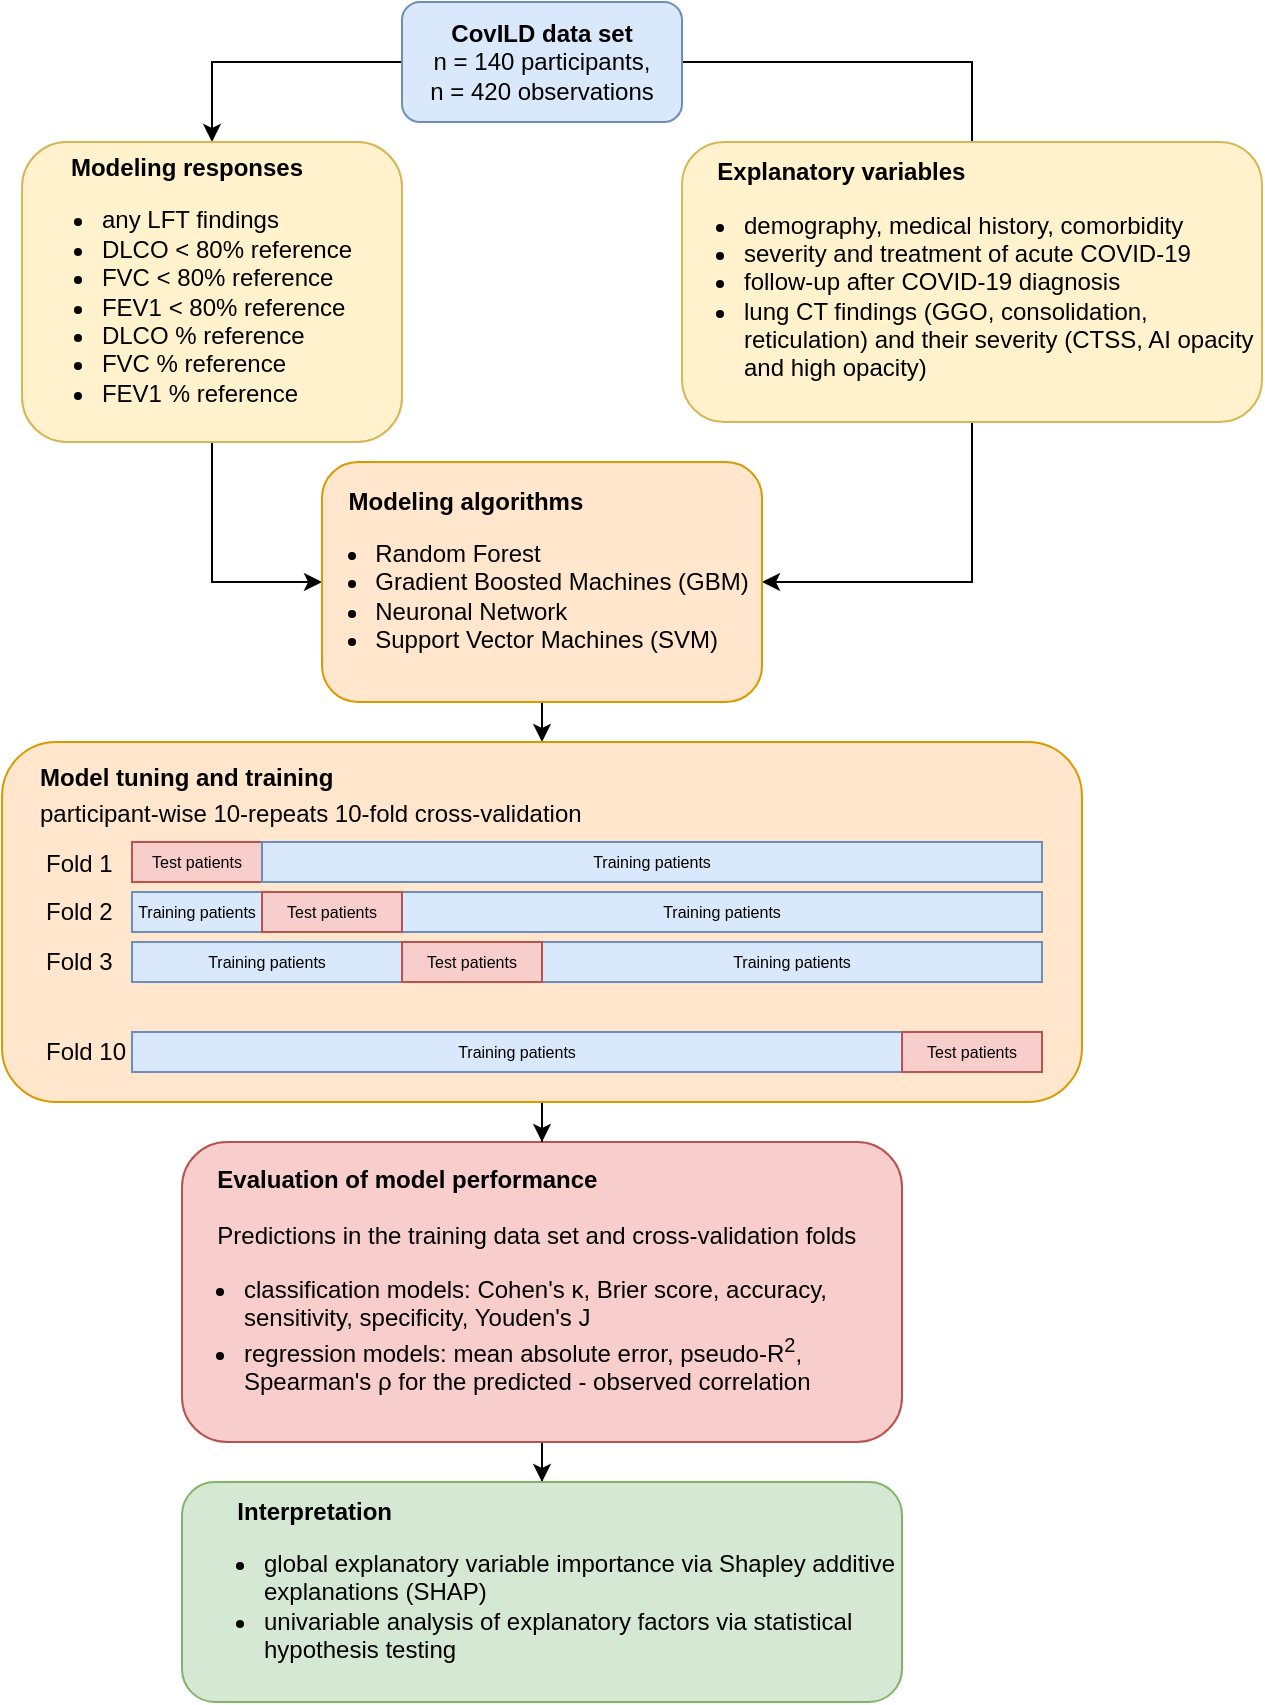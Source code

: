 <mxfile version="21.7.5" type="device">
  <diagram name="Page-1" id="tja42HOSOiQajD3rXUwZ">
    <mxGraphModel dx="1182" dy="690" grid="1" gridSize="10" guides="1" tooltips="1" connect="1" arrows="1" fold="1" page="1" pageScale="1" pageWidth="690" pageHeight="980" math="0" shadow="0">
      <root>
        <mxCell id="0" />
        <mxCell id="1" parent="0" />
        <mxCell id="dYnLl5Npb4Rf6cg5zZ06-7" style="edgeStyle=orthogonalEdgeStyle;rounded=0;orthogonalLoop=1;jettySize=auto;html=1;entryX=0.5;entryY=0;entryDx=0;entryDy=0;" edge="1" parent="1" source="dYnLl5Npb4Rf6cg5zZ06-1" target="dYnLl5Npb4Rf6cg5zZ06-2">
          <mxGeometry relative="1" as="geometry">
            <Array as="points">
              <mxPoint x="155" y="50" />
            </Array>
          </mxGeometry>
        </mxCell>
        <mxCell id="dYnLl5Npb4Rf6cg5zZ06-8" style="edgeStyle=orthogonalEdgeStyle;rounded=0;orthogonalLoop=1;jettySize=auto;html=1;entryX=0.5;entryY=0;entryDx=0;entryDy=0;" edge="1" parent="1">
          <mxGeometry relative="1" as="geometry">
            <mxPoint x="390" y="50" as="sourcePoint" />
            <mxPoint x="535.0" y="110" as="targetPoint" />
            <Array as="points">
              <mxPoint x="535" y="50" />
            </Array>
          </mxGeometry>
        </mxCell>
        <mxCell id="dYnLl5Npb4Rf6cg5zZ06-1" value="&lt;b&gt;CovILD data set&lt;br&gt;&lt;/b&gt;n = 140 participants,&lt;br&gt;n = 420 observations" style="rounded=1;whiteSpace=wrap;html=1;fillColor=#dae8fc;strokeColor=#6c8ebf;" vertex="1" parent="1">
          <mxGeometry x="250" y="20" width="140" height="60" as="geometry" />
        </mxCell>
        <mxCell id="dYnLl5Npb4Rf6cg5zZ06-10" style="edgeStyle=orthogonalEdgeStyle;rounded=0;orthogonalLoop=1;jettySize=auto;html=1;entryX=0;entryY=0.5;entryDx=0;entryDy=0;" edge="1" parent="1" source="dYnLl5Npb4Rf6cg5zZ06-2" target="dYnLl5Npb4Rf6cg5zZ06-9">
          <mxGeometry relative="1" as="geometry" />
        </mxCell>
        <mxCell id="dYnLl5Npb4Rf6cg5zZ06-2" value="&lt;b&gt;Modeling responses&lt;/b&gt;&lt;br&gt;&lt;ul&gt;&lt;li style=&quot;text-align: left;&quot;&gt;any LFT findings&lt;/li&gt;&lt;li style=&quot;text-align: left;&quot;&gt;DLCO &amp;lt; 80% reference&lt;/li&gt;&lt;li style=&quot;text-align: left;&quot;&gt;FVC &amp;lt; 80% reference&lt;/li&gt;&lt;li style=&quot;text-align: left;&quot;&gt;FEV1 &amp;lt; 80% reference&lt;/li&gt;&lt;li style=&quot;text-align: left;&quot;&gt;DLCO % reference&lt;/li&gt;&lt;li style=&quot;text-align: left;&quot;&gt;FVC % reference&lt;/li&gt;&lt;li style=&quot;text-align: left;&quot;&gt;FEV1 % reference&lt;/li&gt;&lt;/ul&gt;" style="rounded=1;whiteSpace=wrap;html=1;spacingLeft=-25;fillColor=#fff2cc;strokeColor=#d6b656;" vertex="1" parent="1">
          <mxGeometry x="60" y="90" width="190" height="150" as="geometry" />
        </mxCell>
        <mxCell id="dYnLl5Npb4Rf6cg5zZ06-11" style="edgeStyle=orthogonalEdgeStyle;rounded=0;orthogonalLoop=1;jettySize=auto;html=1;entryX=1;entryY=0.5;entryDx=0;entryDy=0;" edge="1" parent="1" source="dYnLl5Npb4Rf6cg5zZ06-6" target="dYnLl5Npb4Rf6cg5zZ06-9">
          <mxGeometry relative="1" as="geometry" />
        </mxCell>
        <mxCell id="dYnLl5Npb4Rf6cg5zZ06-6" value="&lt;div style=&quot;text-align: left;&quot;&gt;&lt;b style=&quot;background-color: initial;&quot;&gt;&lt;span style=&quot;white-space: pre;&quot;&gt;&#x9;&lt;/span&gt;Explanatory variables&lt;/b&gt;&lt;/div&gt;&lt;ul&gt;&lt;li style=&quot;text-align: left;&quot;&gt;demography, medical history, comorbidity&lt;/li&gt;&lt;li style=&quot;text-align: left;&quot;&gt;severity and treatment of acute COVID-19&lt;/li&gt;&lt;li style=&quot;text-align: left;&quot;&gt;follow-up after COVID-19 diagnosis&lt;/li&gt;&lt;li style=&quot;text-align: left;&quot;&gt;lung CT findings (GGO, consolidation, reticulation) and their severity (CTSS, AI opacity and high opacity)&lt;/li&gt;&lt;/ul&gt;" style="rounded=1;whiteSpace=wrap;html=1;spacingLeft=-10;fillColor=#fff2cc;strokeColor=#d6b656;" vertex="1" parent="1">
          <mxGeometry x="390" y="90" width="290" height="140" as="geometry" />
        </mxCell>
        <mxCell id="dYnLl5Npb4Rf6cg5zZ06-41" style="edgeStyle=orthogonalEdgeStyle;rounded=0;orthogonalLoop=1;jettySize=auto;html=1;exitX=0.5;exitY=1;exitDx=0;exitDy=0;entryX=0.5;entryY=0;entryDx=0;entryDy=0;" edge="1" parent="1" source="dYnLl5Npb4Rf6cg5zZ06-9" target="dYnLl5Npb4Rf6cg5zZ06-39">
          <mxGeometry relative="1" as="geometry" />
        </mxCell>
        <mxCell id="dYnLl5Npb4Rf6cg5zZ06-9" value="&lt;div style=&quot;text-align: left;&quot;&gt;&lt;b style=&quot;background-color: initial;&quot;&gt;&lt;span style=&quot;white-space: pre;&quot;&gt;&#x9;&lt;/span&gt;Modeling algorithms&lt;/b&gt;&lt;/div&gt;&lt;ul&gt;&lt;li style=&quot;text-align: left;&quot;&gt;Random Forest&lt;/li&gt;&lt;li style=&quot;text-align: left;&quot;&gt;Gradient Boosted Machines (GBM)&lt;/li&gt;&lt;li style=&quot;text-align: left;&quot;&gt;Neuronal Network&lt;/li&gt;&lt;li style=&quot;text-align: left;&quot;&gt;Support Vector Machines (SVM)&lt;/li&gt;&lt;/ul&gt;" style="rounded=1;whiteSpace=wrap;html=1;spacingLeft=-20;fillColor=#ffe6cc;strokeColor=#d79b00;" vertex="1" parent="1">
          <mxGeometry x="210" y="250" width="220" height="120" as="geometry" />
        </mxCell>
        <mxCell id="dYnLl5Npb4Rf6cg5zZ06-45" style="edgeStyle=orthogonalEdgeStyle;rounded=0;orthogonalLoop=1;jettySize=auto;html=1;exitX=0.5;exitY=1;exitDx=0;exitDy=0;" edge="1" parent="1" source="dYnLl5Npb4Rf6cg5zZ06-42" target="dYnLl5Npb4Rf6cg5zZ06-44">
          <mxGeometry relative="1" as="geometry" />
        </mxCell>
        <mxCell id="dYnLl5Npb4Rf6cg5zZ06-42" value="&lt;div style=&quot;text-align: left;&quot;&gt;&lt;b style=&quot;background-color: initial;&quot;&gt;&lt;span style=&quot;white-space: pre;&quot;&gt;&#x9;&lt;/span&gt;Evaluation of model performance&lt;/b&gt;&lt;/div&gt;&lt;div style=&quot;text-align: left;&quot;&gt;&lt;b style=&quot;background-color: initial;&quot;&gt;&lt;br&gt;&lt;/b&gt;&lt;/div&gt;&lt;div style=&quot;text-align: left;&quot;&gt;&lt;span style=&quot;background-color: initial;&quot;&gt;&lt;span style=&quot;white-space: pre;&quot;&gt;&#x9;&lt;/span&gt;Predictions in the training data set and cross-validation folds&lt;/span&gt;&lt;/div&gt;&lt;ul&gt;&lt;li style=&quot;text-align: left;&quot;&gt;classification models: Cohen&#39;s&amp;nbsp;κ, Brier score, accuracy, sensitivity, specificity, Youden&#39;s J&lt;/li&gt;&lt;li style=&quot;text-align: left;&quot;&gt;regression models: mean absolute error, pseudo-R&lt;sup&gt;2&lt;/sup&gt;, Spearman&#39;s&amp;nbsp;ρ for the predicted - observed correlation&lt;/li&gt;&lt;/ul&gt;" style="rounded=1;whiteSpace=wrap;html=1;spacingLeft=-10;fillColor=#f8cecc;strokeColor=#b85450;" vertex="1" parent="1">
          <mxGeometry x="140" y="590" width="360" height="150" as="geometry" />
        </mxCell>
        <mxCell id="dYnLl5Npb4Rf6cg5zZ06-43" style="edgeStyle=orthogonalEdgeStyle;rounded=0;orthogonalLoop=1;jettySize=auto;html=1;exitX=0.5;exitY=1;exitDx=0;exitDy=0;" edge="1" parent="1" source="dYnLl5Npb4Rf6cg5zZ06-39" target="dYnLl5Npb4Rf6cg5zZ06-42">
          <mxGeometry relative="1" as="geometry" />
        </mxCell>
        <mxCell id="dYnLl5Npb4Rf6cg5zZ06-44" value="&lt;div style=&quot;text-align: left;&quot;&gt;&lt;b style=&quot;background-color: initial;&quot;&gt;&lt;span style=&quot;white-space: pre;&quot;&gt;&#x9;&lt;/span&gt;Interpretation&lt;/b&gt;&lt;/div&gt;&lt;ul&gt;&lt;li style=&quot;text-align: left;&quot;&gt;global explanatory variable importance via Shapley additive explanations (SHAP)&lt;/li&gt;&lt;li style=&quot;text-align: left;&quot;&gt;univariable analysis of explanatory factors via statistical hypothesis testing&lt;/li&gt;&lt;/ul&gt;" style="rounded=1;whiteSpace=wrap;html=1;fillColor=#d5e8d4;strokeColor=#82b366;" vertex="1" parent="1">
          <mxGeometry x="140" y="760" width="360" height="110" as="geometry" />
        </mxCell>
        <mxCell id="dYnLl5Npb4Rf6cg5zZ06-39" value="&lt;p style=&quot;line-height: 150%;&quot;&gt;&lt;b style=&quot;&quot;&gt;Model tuning and training&lt;/b&gt;&lt;br&gt;participant-wise 10-repeats 10-fold cross-validation&lt;/p&gt;" style="rounded=1;whiteSpace=wrap;html=1;align=left;spacingLeft=19;verticalAlign=top;spacingTop=-8;spacing=0;fillColor=#ffe6cc;strokeColor=#d79b00;" vertex="1" parent="1">
          <mxGeometry x="50" y="390" width="540" height="180" as="geometry" />
        </mxCell>
        <mxCell id="dYnLl5Npb4Rf6cg5zZ06-38" value="" style="group" vertex="1" connectable="0" parent="1">
          <mxGeometry x="70" y="436" width="500" height="124" as="geometry" />
        </mxCell>
        <mxCell id="dYnLl5Npb4Rf6cg5zZ06-12" value="Test patients" style="rounded=0;whiteSpace=wrap;html=1;fillColor=#f8cecc;strokeColor=#b85450;fontSize=8;fontStyle=0" vertex="1" parent="dYnLl5Npb4Rf6cg5zZ06-38">
          <mxGeometry x="45" y="4" width="65" height="20" as="geometry" />
        </mxCell>
        <mxCell id="dYnLl5Npb4Rf6cg5zZ06-17" value="Training patients" style="rounded=0;whiteSpace=wrap;html=1;fillColor=#dae8fc;strokeColor=#6c8ebf;fontStyle=0;fontSize=8;container=0;" vertex="1" parent="dYnLl5Npb4Rf6cg5zZ06-38">
          <mxGeometry x="110" y="4" width="390" height="20" as="geometry" />
        </mxCell>
        <mxCell id="dYnLl5Npb4Rf6cg5zZ06-18" value="Training patients" style="rounded=0;whiteSpace=wrap;html=1;fillColor=#dae8fc;strokeColor=#6c8ebf;fontStyle=0;fontSize=8;" vertex="1" parent="dYnLl5Npb4Rf6cg5zZ06-38">
          <mxGeometry x="45" y="29" width="65" height="20" as="geometry" />
        </mxCell>
        <mxCell id="dYnLl5Npb4Rf6cg5zZ06-19" value="Training patients" style="rounded=0;whiteSpace=wrap;html=1;fillColor=#dae8fc;strokeColor=#6c8ebf;fontStyle=0;fontSize=8;" vertex="1" parent="dYnLl5Npb4Rf6cg5zZ06-38">
          <mxGeometry x="45" y="54" width="135" height="20" as="geometry" />
        </mxCell>
        <mxCell id="dYnLl5Npb4Rf6cg5zZ06-21" value="Training patients" style="rounded=0;whiteSpace=wrap;html=1;fillColor=#dae8fc;strokeColor=#6c8ebf;fontStyle=0;fontSize=8;" vertex="1" parent="dYnLl5Npb4Rf6cg5zZ06-38">
          <mxGeometry x="45" y="99" width="385" height="20" as="geometry" />
        </mxCell>
        <mxCell id="dYnLl5Npb4Rf6cg5zZ06-22" value="Training patients" style="rounded=0;whiteSpace=wrap;html=1;fillColor=#dae8fc;strokeColor=#6c8ebf;fontStyle=0;fontSize=8;" vertex="1" parent="dYnLl5Npb4Rf6cg5zZ06-38">
          <mxGeometry x="180" y="29" width="320" height="20" as="geometry" />
        </mxCell>
        <mxCell id="dYnLl5Npb4Rf6cg5zZ06-23" value="Training patients" style="rounded=0;whiteSpace=wrap;html=1;fillColor=#dae8fc;strokeColor=#6c8ebf;fontStyle=0;fontSize=8;" vertex="1" parent="dYnLl5Npb4Rf6cg5zZ06-38">
          <mxGeometry x="250" y="54" width="250" height="20" as="geometry" />
        </mxCell>
        <mxCell id="dYnLl5Npb4Rf6cg5zZ06-25" value="&lt;span style=&quot;font-weight: normal; font-size: 12px;&quot;&gt;Fold 1&lt;/span&gt;" style="text;html=1;strokeColor=none;fillColor=none;align=left;verticalAlign=middle;whiteSpace=wrap;rounded=0;fontStyle=1;fontSize=12;" vertex="1" parent="dYnLl5Npb4Rf6cg5zZ06-38">
          <mxGeometry width="60" height="30" as="geometry" />
        </mxCell>
        <mxCell id="dYnLl5Npb4Rf6cg5zZ06-26" value="&lt;span style=&quot;font-weight: normal;&quot;&gt;Fold 2&lt;/span&gt;" style="text;html=1;strokeColor=none;fillColor=none;align=left;verticalAlign=middle;whiteSpace=wrap;rounded=0;fontStyle=1;fontSize=12;" vertex="1" parent="dYnLl5Npb4Rf6cg5zZ06-38">
          <mxGeometry y="24" width="60" height="30" as="geometry" />
        </mxCell>
        <mxCell id="dYnLl5Npb4Rf6cg5zZ06-29" value="Fold 10" style="text;html=1;strokeColor=none;fillColor=none;align=left;verticalAlign=middle;whiteSpace=wrap;rounded=0;fontStyle=0;fontSize=12;" vertex="1" parent="dYnLl5Npb4Rf6cg5zZ06-38">
          <mxGeometry y="94" width="60" height="30" as="geometry" />
        </mxCell>
        <mxCell id="dYnLl5Npb4Rf6cg5zZ06-32" value="Fold 3" style="text;html=1;strokeColor=none;fillColor=none;align=left;verticalAlign=middle;whiteSpace=wrap;rounded=0;fontStyle=0;fontSize=12;" vertex="1" parent="dYnLl5Npb4Rf6cg5zZ06-38">
          <mxGeometry y="49" width="60" height="30" as="geometry" />
        </mxCell>
        <mxCell id="dYnLl5Npb4Rf6cg5zZ06-35" value="Test patients" style="rounded=0;whiteSpace=wrap;html=1;fillColor=#f8cecc;strokeColor=#b85450;fontSize=8;fontStyle=0" vertex="1" parent="dYnLl5Npb4Rf6cg5zZ06-38">
          <mxGeometry x="110" y="29" width="70" height="20" as="geometry" />
        </mxCell>
        <mxCell id="dYnLl5Npb4Rf6cg5zZ06-36" value="Test patients" style="rounded=0;whiteSpace=wrap;html=1;fillColor=#f8cecc;strokeColor=#b85450;fontSize=8;fontStyle=0" vertex="1" parent="dYnLl5Npb4Rf6cg5zZ06-38">
          <mxGeometry x="180" y="54" width="70" height="20" as="geometry" />
        </mxCell>
        <mxCell id="dYnLl5Npb4Rf6cg5zZ06-37" value="Test patients" style="rounded=0;whiteSpace=wrap;html=1;fillColor=#f8cecc;strokeColor=#b85450;fontSize=8;fontStyle=0" vertex="1" parent="dYnLl5Npb4Rf6cg5zZ06-38">
          <mxGeometry x="430" y="99" width="70" height="20" as="geometry" />
        </mxCell>
      </root>
    </mxGraphModel>
  </diagram>
</mxfile>
